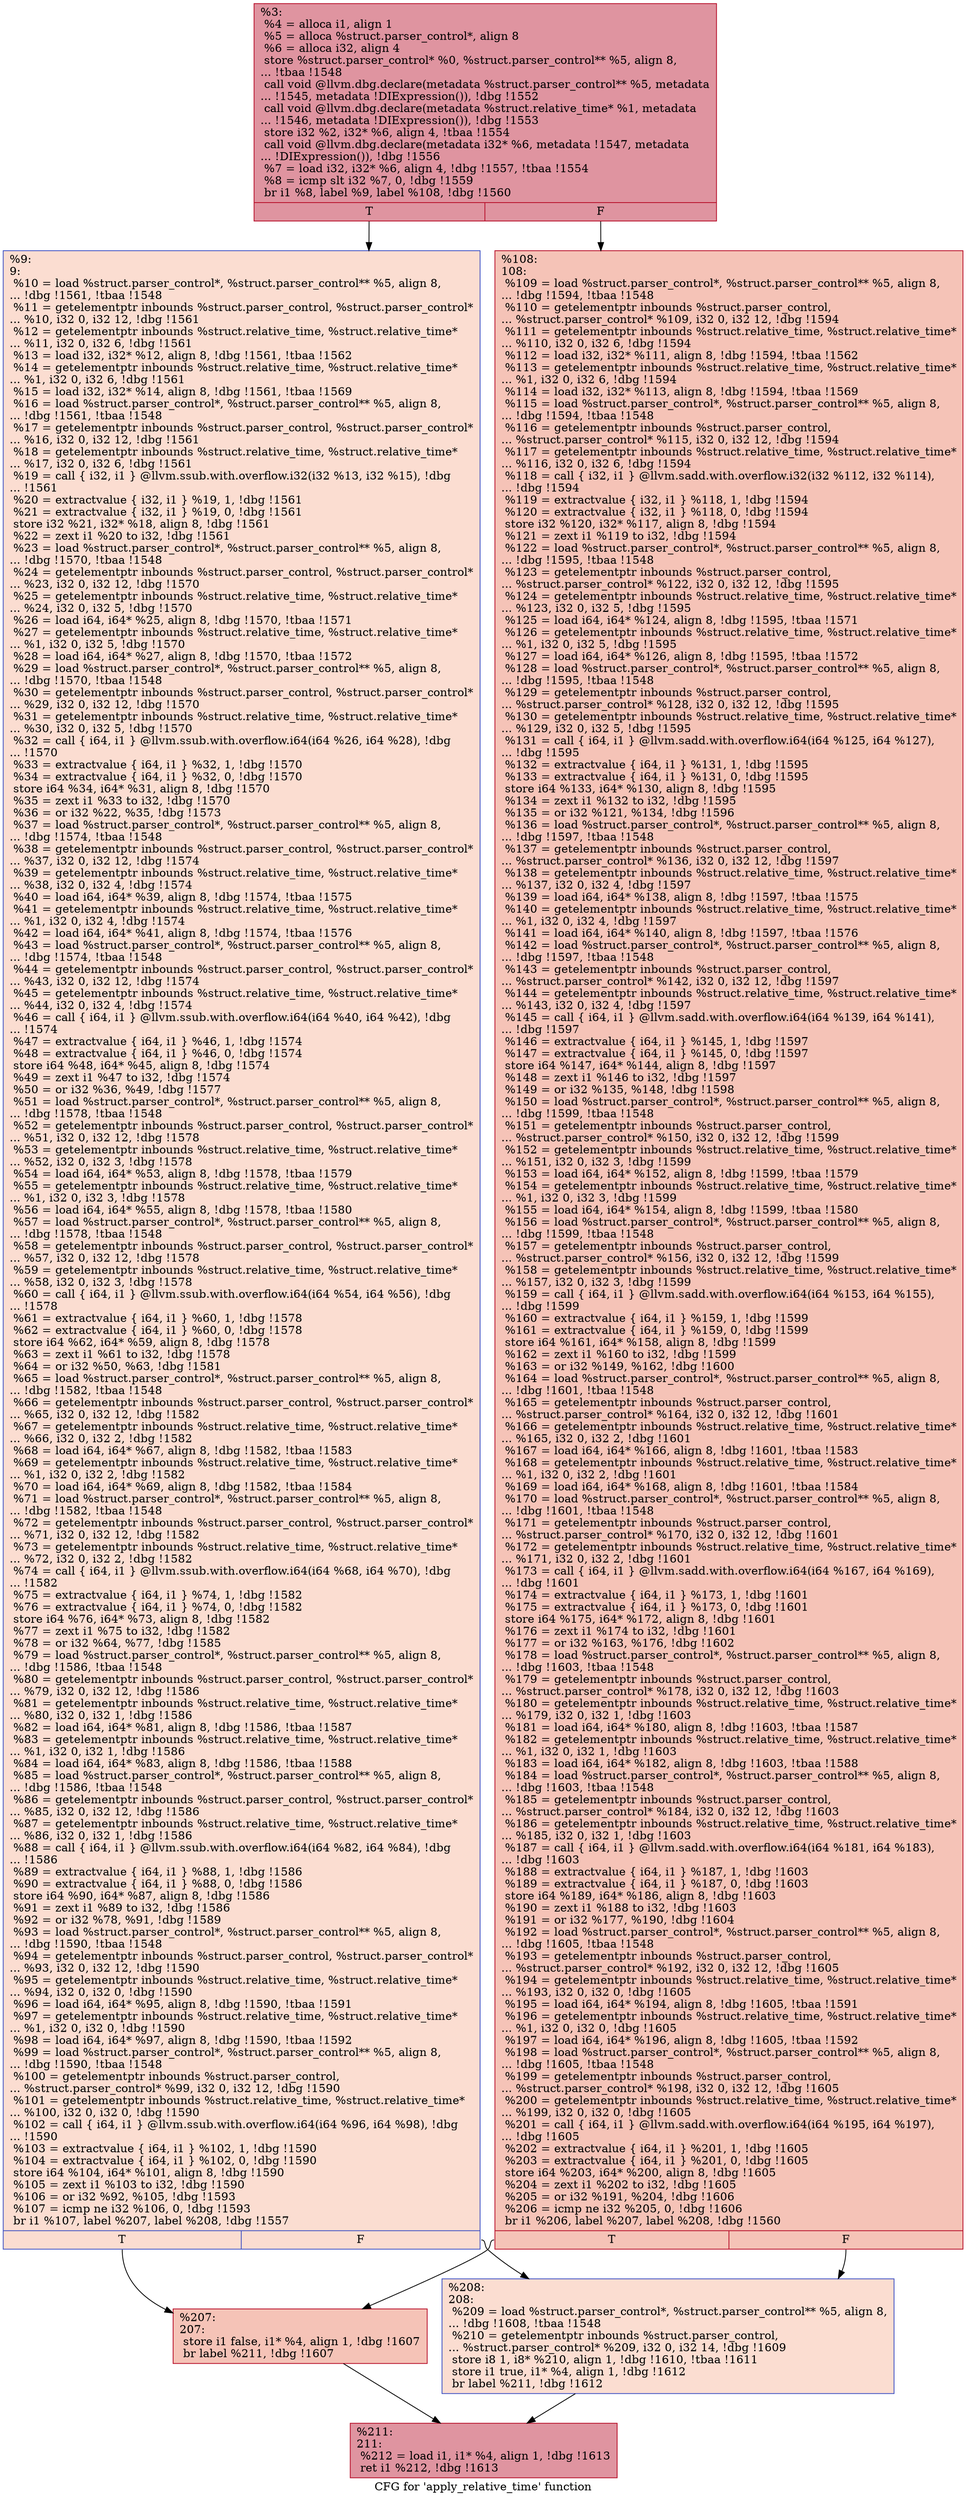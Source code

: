 digraph "CFG for 'apply_relative_time' function" {
	label="CFG for 'apply_relative_time' function";

	Node0xe7ae00 [shape=record,color="#b70d28ff", style=filled, fillcolor="#b70d2870",label="{%3:\l  %4 = alloca i1, align 1\l  %5 = alloca %struct.parser_control*, align 8\l  %6 = alloca i32, align 4\l  store %struct.parser_control* %0, %struct.parser_control** %5, align 8,\l... !tbaa !1548\l  call void @llvm.dbg.declare(metadata %struct.parser_control** %5, metadata\l... !1545, metadata !DIExpression()), !dbg !1552\l  call void @llvm.dbg.declare(metadata %struct.relative_time* %1, metadata\l... !1546, metadata !DIExpression()), !dbg !1553\l  store i32 %2, i32* %6, align 4, !tbaa !1554\l  call void @llvm.dbg.declare(metadata i32* %6, metadata !1547, metadata\l... !DIExpression()), !dbg !1556\l  %7 = load i32, i32* %6, align 4, !dbg !1557, !tbaa !1554\l  %8 = icmp slt i32 %7, 0, !dbg !1559\l  br i1 %8, label %9, label %108, !dbg !1560\l|{<s0>T|<s1>F}}"];
	Node0xe7ae00:s0 -> Node0xe7af90;
	Node0xe7ae00:s1 -> Node0xe7afe0;
	Node0xe7af90 [shape=record,color="#3d50c3ff", style=filled, fillcolor="#f7b39670",label="{%9:\l9:                                                \l  %10 = load %struct.parser_control*, %struct.parser_control** %5, align 8,\l... !dbg !1561, !tbaa !1548\l  %11 = getelementptr inbounds %struct.parser_control, %struct.parser_control*\l... %10, i32 0, i32 12, !dbg !1561\l  %12 = getelementptr inbounds %struct.relative_time, %struct.relative_time*\l... %11, i32 0, i32 6, !dbg !1561\l  %13 = load i32, i32* %12, align 8, !dbg !1561, !tbaa !1562\l  %14 = getelementptr inbounds %struct.relative_time, %struct.relative_time*\l... %1, i32 0, i32 6, !dbg !1561\l  %15 = load i32, i32* %14, align 8, !dbg !1561, !tbaa !1569\l  %16 = load %struct.parser_control*, %struct.parser_control** %5, align 8,\l... !dbg !1561, !tbaa !1548\l  %17 = getelementptr inbounds %struct.parser_control, %struct.parser_control*\l... %16, i32 0, i32 12, !dbg !1561\l  %18 = getelementptr inbounds %struct.relative_time, %struct.relative_time*\l... %17, i32 0, i32 6, !dbg !1561\l  %19 = call \{ i32, i1 \} @llvm.ssub.with.overflow.i32(i32 %13, i32 %15), !dbg\l... !1561\l  %20 = extractvalue \{ i32, i1 \} %19, 1, !dbg !1561\l  %21 = extractvalue \{ i32, i1 \} %19, 0, !dbg !1561\l  store i32 %21, i32* %18, align 8, !dbg !1561\l  %22 = zext i1 %20 to i32, !dbg !1561\l  %23 = load %struct.parser_control*, %struct.parser_control** %5, align 8,\l... !dbg !1570, !tbaa !1548\l  %24 = getelementptr inbounds %struct.parser_control, %struct.parser_control*\l... %23, i32 0, i32 12, !dbg !1570\l  %25 = getelementptr inbounds %struct.relative_time, %struct.relative_time*\l... %24, i32 0, i32 5, !dbg !1570\l  %26 = load i64, i64* %25, align 8, !dbg !1570, !tbaa !1571\l  %27 = getelementptr inbounds %struct.relative_time, %struct.relative_time*\l... %1, i32 0, i32 5, !dbg !1570\l  %28 = load i64, i64* %27, align 8, !dbg !1570, !tbaa !1572\l  %29 = load %struct.parser_control*, %struct.parser_control** %5, align 8,\l... !dbg !1570, !tbaa !1548\l  %30 = getelementptr inbounds %struct.parser_control, %struct.parser_control*\l... %29, i32 0, i32 12, !dbg !1570\l  %31 = getelementptr inbounds %struct.relative_time, %struct.relative_time*\l... %30, i32 0, i32 5, !dbg !1570\l  %32 = call \{ i64, i1 \} @llvm.ssub.with.overflow.i64(i64 %26, i64 %28), !dbg\l... !1570\l  %33 = extractvalue \{ i64, i1 \} %32, 1, !dbg !1570\l  %34 = extractvalue \{ i64, i1 \} %32, 0, !dbg !1570\l  store i64 %34, i64* %31, align 8, !dbg !1570\l  %35 = zext i1 %33 to i32, !dbg !1570\l  %36 = or i32 %22, %35, !dbg !1573\l  %37 = load %struct.parser_control*, %struct.parser_control** %5, align 8,\l... !dbg !1574, !tbaa !1548\l  %38 = getelementptr inbounds %struct.parser_control, %struct.parser_control*\l... %37, i32 0, i32 12, !dbg !1574\l  %39 = getelementptr inbounds %struct.relative_time, %struct.relative_time*\l... %38, i32 0, i32 4, !dbg !1574\l  %40 = load i64, i64* %39, align 8, !dbg !1574, !tbaa !1575\l  %41 = getelementptr inbounds %struct.relative_time, %struct.relative_time*\l... %1, i32 0, i32 4, !dbg !1574\l  %42 = load i64, i64* %41, align 8, !dbg !1574, !tbaa !1576\l  %43 = load %struct.parser_control*, %struct.parser_control** %5, align 8,\l... !dbg !1574, !tbaa !1548\l  %44 = getelementptr inbounds %struct.parser_control, %struct.parser_control*\l... %43, i32 0, i32 12, !dbg !1574\l  %45 = getelementptr inbounds %struct.relative_time, %struct.relative_time*\l... %44, i32 0, i32 4, !dbg !1574\l  %46 = call \{ i64, i1 \} @llvm.ssub.with.overflow.i64(i64 %40, i64 %42), !dbg\l... !1574\l  %47 = extractvalue \{ i64, i1 \} %46, 1, !dbg !1574\l  %48 = extractvalue \{ i64, i1 \} %46, 0, !dbg !1574\l  store i64 %48, i64* %45, align 8, !dbg !1574\l  %49 = zext i1 %47 to i32, !dbg !1574\l  %50 = or i32 %36, %49, !dbg !1577\l  %51 = load %struct.parser_control*, %struct.parser_control** %5, align 8,\l... !dbg !1578, !tbaa !1548\l  %52 = getelementptr inbounds %struct.parser_control, %struct.parser_control*\l... %51, i32 0, i32 12, !dbg !1578\l  %53 = getelementptr inbounds %struct.relative_time, %struct.relative_time*\l... %52, i32 0, i32 3, !dbg !1578\l  %54 = load i64, i64* %53, align 8, !dbg !1578, !tbaa !1579\l  %55 = getelementptr inbounds %struct.relative_time, %struct.relative_time*\l... %1, i32 0, i32 3, !dbg !1578\l  %56 = load i64, i64* %55, align 8, !dbg !1578, !tbaa !1580\l  %57 = load %struct.parser_control*, %struct.parser_control** %5, align 8,\l... !dbg !1578, !tbaa !1548\l  %58 = getelementptr inbounds %struct.parser_control, %struct.parser_control*\l... %57, i32 0, i32 12, !dbg !1578\l  %59 = getelementptr inbounds %struct.relative_time, %struct.relative_time*\l... %58, i32 0, i32 3, !dbg !1578\l  %60 = call \{ i64, i1 \} @llvm.ssub.with.overflow.i64(i64 %54, i64 %56), !dbg\l... !1578\l  %61 = extractvalue \{ i64, i1 \} %60, 1, !dbg !1578\l  %62 = extractvalue \{ i64, i1 \} %60, 0, !dbg !1578\l  store i64 %62, i64* %59, align 8, !dbg !1578\l  %63 = zext i1 %61 to i32, !dbg !1578\l  %64 = or i32 %50, %63, !dbg !1581\l  %65 = load %struct.parser_control*, %struct.parser_control** %5, align 8,\l... !dbg !1582, !tbaa !1548\l  %66 = getelementptr inbounds %struct.parser_control, %struct.parser_control*\l... %65, i32 0, i32 12, !dbg !1582\l  %67 = getelementptr inbounds %struct.relative_time, %struct.relative_time*\l... %66, i32 0, i32 2, !dbg !1582\l  %68 = load i64, i64* %67, align 8, !dbg !1582, !tbaa !1583\l  %69 = getelementptr inbounds %struct.relative_time, %struct.relative_time*\l... %1, i32 0, i32 2, !dbg !1582\l  %70 = load i64, i64* %69, align 8, !dbg !1582, !tbaa !1584\l  %71 = load %struct.parser_control*, %struct.parser_control** %5, align 8,\l... !dbg !1582, !tbaa !1548\l  %72 = getelementptr inbounds %struct.parser_control, %struct.parser_control*\l... %71, i32 0, i32 12, !dbg !1582\l  %73 = getelementptr inbounds %struct.relative_time, %struct.relative_time*\l... %72, i32 0, i32 2, !dbg !1582\l  %74 = call \{ i64, i1 \} @llvm.ssub.with.overflow.i64(i64 %68, i64 %70), !dbg\l... !1582\l  %75 = extractvalue \{ i64, i1 \} %74, 1, !dbg !1582\l  %76 = extractvalue \{ i64, i1 \} %74, 0, !dbg !1582\l  store i64 %76, i64* %73, align 8, !dbg !1582\l  %77 = zext i1 %75 to i32, !dbg !1582\l  %78 = or i32 %64, %77, !dbg !1585\l  %79 = load %struct.parser_control*, %struct.parser_control** %5, align 8,\l... !dbg !1586, !tbaa !1548\l  %80 = getelementptr inbounds %struct.parser_control, %struct.parser_control*\l... %79, i32 0, i32 12, !dbg !1586\l  %81 = getelementptr inbounds %struct.relative_time, %struct.relative_time*\l... %80, i32 0, i32 1, !dbg !1586\l  %82 = load i64, i64* %81, align 8, !dbg !1586, !tbaa !1587\l  %83 = getelementptr inbounds %struct.relative_time, %struct.relative_time*\l... %1, i32 0, i32 1, !dbg !1586\l  %84 = load i64, i64* %83, align 8, !dbg !1586, !tbaa !1588\l  %85 = load %struct.parser_control*, %struct.parser_control** %5, align 8,\l... !dbg !1586, !tbaa !1548\l  %86 = getelementptr inbounds %struct.parser_control, %struct.parser_control*\l... %85, i32 0, i32 12, !dbg !1586\l  %87 = getelementptr inbounds %struct.relative_time, %struct.relative_time*\l... %86, i32 0, i32 1, !dbg !1586\l  %88 = call \{ i64, i1 \} @llvm.ssub.with.overflow.i64(i64 %82, i64 %84), !dbg\l... !1586\l  %89 = extractvalue \{ i64, i1 \} %88, 1, !dbg !1586\l  %90 = extractvalue \{ i64, i1 \} %88, 0, !dbg !1586\l  store i64 %90, i64* %87, align 8, !dbg !1586\l  %91 = zext i1 %89 to i32, !dbg !1586\l  %92 = or i32 %78, %91, !dbg !1589\l  %93 = load %struct.parser_control*, %struct.parser_control** %5, align 8,\l... !dbg !1590, !tbaa !1548\l  %94 = getelementptr inbounds %struct.parser_control, %struct.parser_control*\l... %93, i32 0, i32 12, !dbg !1590\l  %95 = getelementptr inbounds %struct.relative_time, %struct.relative_time*\l... %94, i32 0, i32 0, !dbg !1590\l  %96 = load i64, i64* %95, align 8, !dbg !1590, !tbaa !1591\l  %97 = getelementptr inbounds %struct.relative_time, %struct.relative_time*\l... %1, i32 0, i32 0, !dbg !1590\l  %98 = load i64, i64* %97, align 8, !dbg !1590, !tbaa !1592\l  %99 = load %struct.parser_control*, %struct.parser_control** %5, align 8,\l... !dbg !1590, !tbaa !1548\l  %100 = getelementptr inbounds %struct.parser_control,\l... %struct.parser_control* %99, i32 0, i32 12, !dbg !1590\l  %101 = getelementptr inbounds %struct.relative_time, %struct.relative_time*\l... %100, i32 0, i32 0, !dbg !1590\l  %102 = call \{ i64, i1 \} @llvm.ssub.with.overflow.i64(i64 %96, i64 %98), !dbg\l... !1590\l  %103 = extractvalue \{ i64, i1 \} %102, 1, !dbg !1590\l  %104 = extractvalue \{ i64, i1 \} %102, 0, !dbg !1590\l  store i64 %104, i64* %101, align 8, !dbg !1590\l  %105 = zext i1 %103 to i32, !dbg !1590\l  %106 = or i32 %92, %105, !dbg !1593\l  %107 = icmp ne i32 %106, 0, !dbg !1593\l  br i1 %107, label %207, label %208, !dbg !1557\l|{<s0>T|<s1>F}}"];
	Node0xe7af90:s0 -> Node0xe7b030;
	Node0xe7af90:s1 -> Node0xe7b080;
	Node0xe7afe0 [shape=record,color="#b70d28ff", style=filled, fillcolor="#e8765c70",label="{%108:\l108:                                              \l  %109 = load %struct.parser_control*, %struct.parser_control** %5, align 8,\l... !dbg !1594, !tbaa !1548\l  %110 = getelementptr inbounds %struct.parser_control,\l... %struct.parser_control* %109, i32 0, i32 12, !dbg !1594\l  %111 = getelementptr inbounds %struct.relative_time, %struct.relative_time*\l... %110, i32 0, i32 6, !dbg !1594\l  %112 = load i32, i32* %111, align 8, !dbg !1594, !tbaa !1562\l  %113 = getelementptr inbounds %struct.relative_time, %struct.relative_time*\l... %1, i32 0, i32 6, !dbg !1594\l  %114 = load i32, i32* %113, align 8, !dbg !1594, !tbaa !1569\l  %115 = load %struct.parser_control*, %struct.parser_control** %5, align 8,\l... !dbg !1594, !tbaa !1548\l  %116 = getelementptr inbounds %struct.parser_control,\l... %struct.parser_control* %115, i32 0, i32 12, !dbg !1594\l  %117 = getelementptr inbounds %struct.relative_time, %struct.relative_time*\l... %116, i32 0, i32 6, !dbg !1594\l  %118 = call \{ i32, i1 \} @llvm.sadd.with.overflow.i32(i32 %112, i32 %114),\l... !dbg !1594\l  %119 = extractvalue \{ i32, i1 \} %118, 1, !dbg !1594\l  %120 = extractvalue \{ i32, i1 \} %118, 0, !dbg !1594\l  store i32 %120, i32* %117, align 8, !dbg !1594\l  %121 = zext i1 %119 to i32, !dbg !1594\l  %122 = load %struct.parser_control*, %struct.parser_control** %5, align 8,\l... !dbg !1595, !tbaa !1548\l  %123 = getelementptr inbounds %struct.parser_control,\l... %struct.parser_control* %122, i32 0, i32 12, !dbg !1595\l  %124 = getelementptr inbounds %struct.relative_time, %struct.relative_time*\l... %123, i32 0, i32 5, !dbg !1595\l  %125 = load i64, i64* %124, align 8, !dbg !1595, !tbaa !1571\l  %126 = getelementptr inbounds %struct.relative_time, %struct.relative_time*\l... %1, i32 0, i32 5, !dbg !1595\l  %127 = load i64, i64* %126, align 8, !dbg !1595, !tbaa !1572\l  %128 = load %struct.parser_control*, %struct.parser_control** %5, align 8,\l... !dbg !1595, !tbaa !1548\l  %129 = getelementptr inbounds %struct.parser_control,\l... %struct.parser_control* %128, i32 0, i32 12, !dbg !1595\l  %130 = getelementptr inbounds %struct.relative_time, %struct.relative_time*\l... %129, i32 0, i32 5, !dbg !1595\l  %131 = call \{ i64, i1 \} @llvm.sadd.with.overflow.i64(i64 %125, i64 %127),\l... !dbg !1595\l  %132 = extractvalue \{ i64, i1 \} %131, 1, !dbg !1595\l  %133 = extractvalue \{ i64, i1 \} %131, 0, !dbg !1595\l  store i64 %133, i64* %130, align 8, !dbg !1595\l  %134 = zext i1 %132 to i32, !dbg !1595\l  %135 = or i32 %121, %134, !dbg !1596\l  %136 = load %struct.parser_control*, %struct.parser_control** %5, align 8,\l... !dbg !1597, !tbaa !1548\l  %137 = getelementptr inbounds %struct.parser_control,\l... %struct.parser_control* %136, i32 0, i32 12, !dbg !1597\l  %138 = getelementptr inbounds %struct.relative_time, %struct.relative_time*\l... %137, i32 0, i32 4, !dbg !1597\l  %139 = load i64, i64* %138, align 8, !dbg !1597, !tbaa !1575\l  %140 = getelementptr inbounds %struct.relative_time, %struct.relative_time*\l... %1, i32 0, i32 4, !dbg !1597\l  %141 = load i64, i64* %140, align 8, !dbg !1597, !tbaa !1576\l  %142 = load %struct.parser_control*, %struct.parser_control** %5, align 8,\l... !dbg !1597, !tbaa !1548\l  %143 = getelementptr inbounds %struct.parser_control,\l... %struct.parser_control* %142, i32 0, i32 12, !dbg !1597\l  %144 = getelementptr inbounds %struct.relative_time, %struct.relative_time*\l... %143, i32 0, i32 4, !dbg !1597\l  %145 = call \{ i64, i1 \} @llvm.sadd.with.overflow.i64(i64 %139, i64 %141),\l... !dbg !1597\l  %146 = extractvalue \{ i64, i1 \} %145, 1, !dbg !1597\l  %147 = extractvalue \{ i64, i1 \} %145, 0, !dbg !1597\l  store i64 %147, i64* %144, align 8, !dbg !1597\l  %148 = zext i1 %146 to i32, !dbg !1597\l  %149 = or i32 %135, %148, !dbg !1598\l  %150 = load %struct.parser_control*, %struct.parser_control** %5, align 8,\l... !dbg !1599, !tbaa !1548\l  %151 = getelementptr inbounds %struct.parser_control,\l... %struct.parser_control* %150, i32 0, i32 12, !dbg !1599\l  %152 = getelementptr inbounds %struct.relative_time, %struct.relative_time*\l... %151, i32 0, i32 3, !dbg !1599\l  %153 = load i64, i64* %152, align 8, !dbg !1599, !tbaa !1579\l  %154 = getelementptr inbounds %struct.relative_time, %struct.relative_time*\l... %1, i32 0, i32 3, !dbg !1599\l  %155 = load i64, i64* %154, align 8, !dbg !1599, !tbaa !1580\l  %156 = load %struct.parser_control*, %struct.parser_control** %5, align 8,\l... !dbg !1599, !tbaa !1548\l  %157 = getelementptr inbounds %struct.parser_control,\l... %struct.parser_control* %156, i32 0, i32 12, !dbg !1599\l  %158 = getelementptr inbounds %struct.relative_time, %struct.relative_time*\l... %157, i32 0, i32 3, !dbg !1599\l  %159 = call \{ i64, i1 \} @llvm.sadd.with.overflow.i64(i64 %153, i64 %155),\l... !dbg !1599\l  %160 = extractvalue \{ i64, i1 \} %159, 1, !dbg !1599\l  %161 = extractvalue \{ i64, i1 \} %159, 0, !dbg !1599\l  store i64 %161, i64* %158, align 8, !dbg !1599\l  %162 = zext i1 %160 to i32, !dbg !1599\l  %163 = or i32 %149, %162, !dbg !1600\l  %164 = load %struct.parser_control*, %struct.parser_control** %5, align 8,\l... !dbg !1601, !tbaa !1548\l  %165 = getelementptr inbounds %struct.parser_control,\l... %struct.parser_control* %164, i32 0, i32 12, !dbg !1601\l  %166 = getelementptr inbounds %struct.relative_time, %struct.relative_time*\l... %165, i32 0, i32 2, !dbg !1601\l  %167 = load i64, i64* %166, align 8, !dbg !1601, !tbaa !1583\l  %168 = getelementptr inbounds %struct.relative_time, %struct.relative_time*\l... %1, i32 0, i32 2, !dbg !1601\l  %169 = load i64, i64* %168, align 8, !dbg !1601, !tbaa !1584\l  %170 = load %struct.parser_control*, %struct.parser_control** %5, align 8,\l... !dbg !1601, !tbaa !1548\l  %171 = getelementptr inbounds %struct.parser_control,\l... %struct.parser_control* %170, i32 0, i32 12, !dbg !1601\l  %172 = getelementptr inbounds %struct.relative_time, %struct.relative_time*\l... %171, i32 0, i32 2, !dbg !1601\l  %173 = call \{ i64, i1 \} @llvm.sadd.with.overflow.i64(i64 %167, i64 %169),\l... !dbg !1601\l  %174 = extractvalue \{ i64, i1 \} %173, 1, !dbg !1601\l  %175 = extractvalue \{ i64, i1 \} %173, 0, !dbg !1601\l  store i64 %175, i64* %172, align 8, !dbg !1601\l  %176 = zext i1 %174 to i32, !dbg !1601\l  %177 = or i32 %163, %176, !dbg !1602\l  %178 = load %struct.parser_control*, %struct.parser_control** %5, align 8,\l... !dbg !1603, !tbaa !1548\l  %179 = getelementptr inbounds %struct.parser_control,\l... %struct.parser_control* %178, i32 0, i32 12, !dbg !1603\l  %180 = getelementptr inbounds %struct.relative_time, %struct.relative_time*\l... %179, i32 0, i32 1, !dbg !1603\l  %181 = load i64, i64* %180, align 8, !dbg !1603, !tbaa !1587\l  %182 = getelementptr inbounds %struct.relative_time, %struct.relative_time*\l... %1, i32 0, i32 1, !dbg !1603\l  %183 = load i64, i64* %182, align 8, !dbg !1603, !tbaa !1588\l  %184 = load %struct.parser_control*, %struct.parser_control** %5, align 8,\l... !dbg !1603, !tbaa !1548\l  %185 = getelementptr inbounds %struct.parser_control,\l... %struct.parser_control* %184, i32 0, i32 12, !dbg !1603\l  %186 = getelementptr inbounds %struct.relative_time, %struct.relative_time*\l... %185, i32 0, i32 1, !dbg !1603\l  %187 = call \{ i64, i1 \} @llvm.sadd.with.overflow.i64(i64 %181, i64 %183),\l... !dbg !1603\l  %188 = extractvalue \{ i64, i1 \} %187, 1, !dbg !1603\l  %189 = extractvalue \{ i64, i1 \} %187, 0, !dbg !1603\l  store i64 %189, i64* %186, align 8, !dbg !1603\l  %190 = zext i1 %188 to i32, !dbg !1603\l  %191 = or i32 %177, %190, !dbg !1604\l  %192 = load %struct.parser_control*, %struct.parser_control** %5, align 8,\l... !dbg !1605, !tbaa !1548\l  %193 = getelementptr inbounds %struct.parser_control,\l... %struct.parser_control* %192, i32 0, i32 12, !dbg !1605\l  %194 = getelementptr inbounds %struct.relative_time, %struct.relative_time*\l... %193, i32 0, i32 0, !dbg !1605\l  %195 = load i64, i64* %194, align 8, !dbg !1605, !tbaa !1591\l  %196 = getelementptr inbounds %struct.relative_time, %struct.relative_time*\l... %1, i32 0, i32 0, !dbg !1605\l  %197 = load i64, i64* %196, align 8, !dbg !1605, !tbaa !1592\l  %198 = load %struct.parser_control*, %struct.parser_control** %5, align 8,\l... !dbg !1605, !tbaa !1548\l  %199 = getelementptr inbounds %struct.parser_control,\l... %struct.parser_control* %198, i32 0, i32 12, !dbg !1605\l  %200 = getelementptr inbounds %struct.relative_time, %struct.relative_time*\l... %199, i32 0, i32 0, !dbg !1605\l  %201 = call \{ i64, i1 \} @llvm.sadd.with.overflow.i64(i64 %195, i64 %197),\l... !dbg !1605\l  %202 = extractvalue \{ i64, i1 \} %201, 1, !dbg !1605\l  %203 = extractvalue \{ i64, i1 \} %201, 0, !dbg !1605\l  store i64 %203, i64* %200, align 8, !dbg !1605\l  %204 = zext i1 %202 to i32, !dbg !1605\l  %205 = or i32 %191, %204, !dbg !1606\l  %206 = icmp ne i32 %205, 0, !dbg !1606\l  br i1 %206, label %207, label %208, !dbg !1560\l|{<s0>T|<s1>F}}"];
	Node0xe7afe0:s0 -> Node0xe7b030;
	Node0xe7afe0:s1 -> Node0xe7b080;
	Node0xe7b030 [shape=record,color="#b70d28ff", style=filled, fillcolor="#e8765c70",label="{%207:\l207:                                              \l  store i1 false, i1* %4, align 1, !dbg !1607\l  br label %211, !dbg !1607\l}"];
	Node0xe7b030 -> Node0xe7b0d0;
	Node0xe7b080 [shape=record,color="#3d50c3ff", style=filled, fillcolor="#f7b39670",label="{%208:\l208:                                              \l  %209 = load %struct.parser_control*, %struct.parser_control** %5, align 8,\l... !dbg !1608, !tbaa !1548\l  %210 = getelementptr inbounds %struct.parser_control,\l... %struct.parser_control* %209, i32 0, i32 14, !dbg !1609\l  store i8 1, i8* %210, align 1, !dbg !1610, !tbaa !1611\l  store i1 true, i1* %4, align 1, !dbg !1612\l  br label %211, !dbg !1612\l}"];
	Node0xe7b080 -> Node0xe7b0d0;
	Node0xe7b0d0 [shape=record,color="#b70d28ff", style=filled, fillcolor="#b70d2870",label="{%211:\l211:                                              \l  %212 = load i1, i1* %4, align 1, !dbg !1613\l  ret i1 %212, !dbg !1613\l}"];
}
